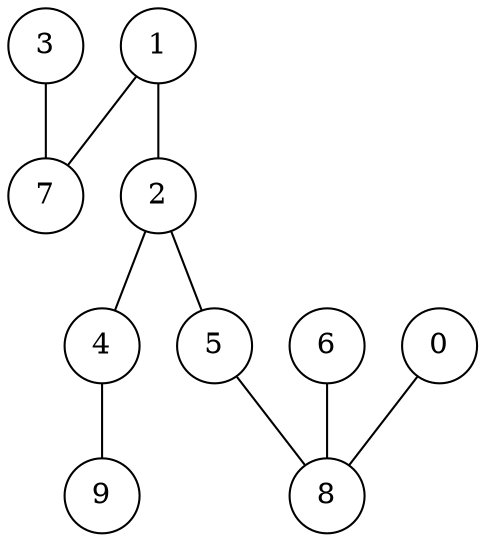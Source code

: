 graph G {
    node [shape=circle];
    3 -- 7;
    1 -- 2;
    2 -- 4;
    4 -- 9;
    1 -- 7;
    2 -- 5;
    6 -- 8;
    0 -- 8;
    5 -- 8;
}
